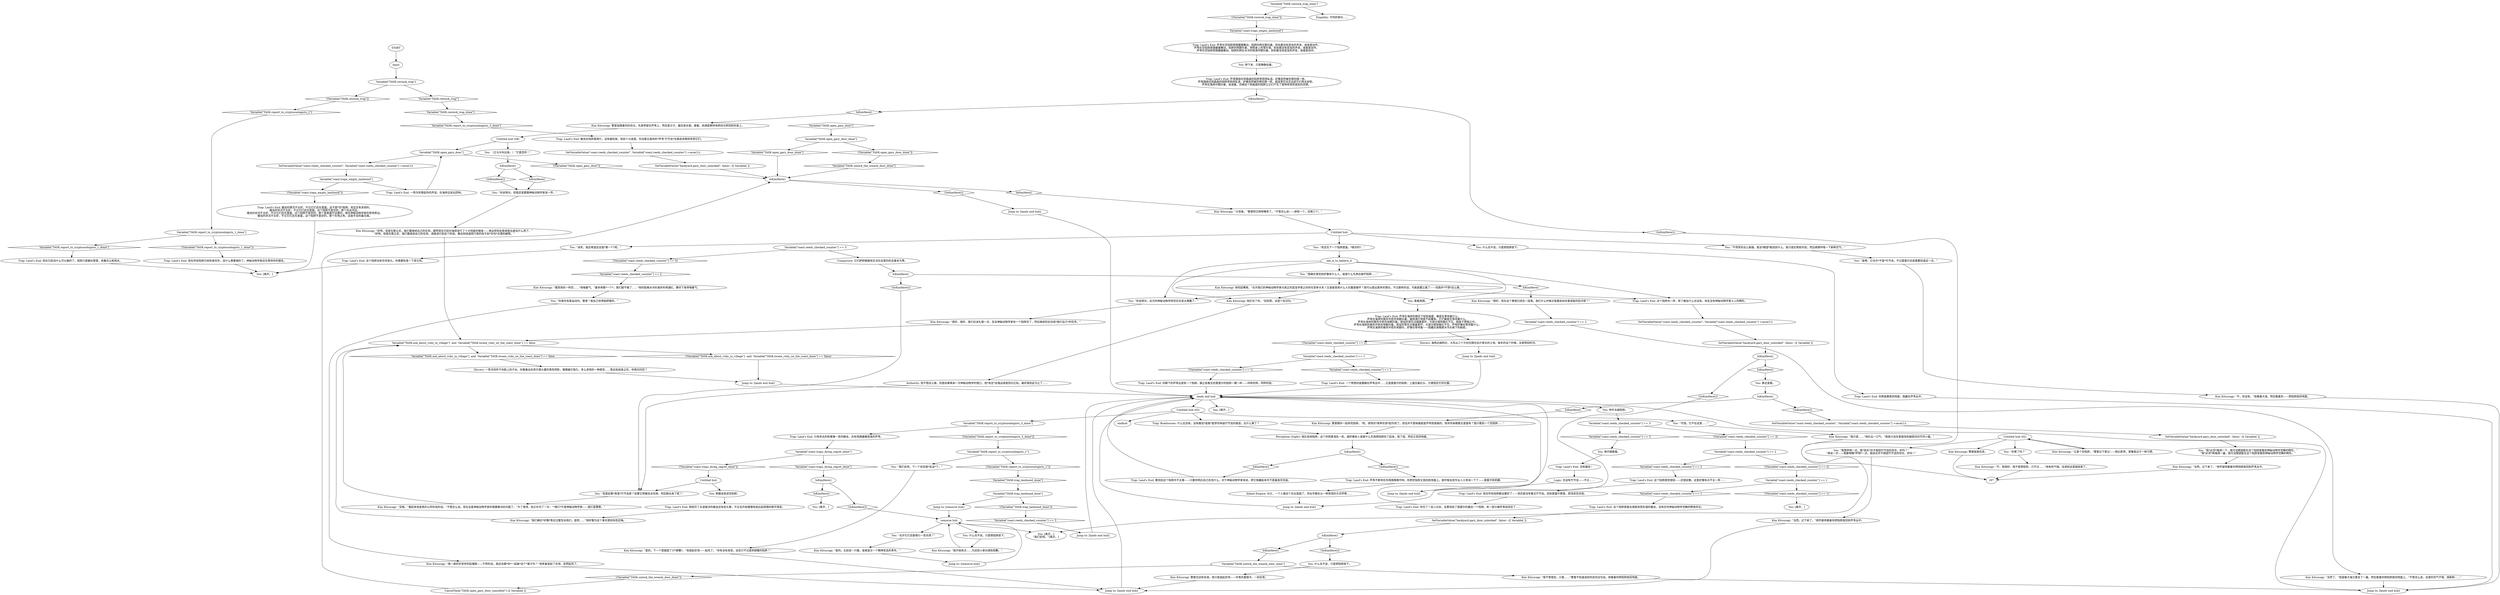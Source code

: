 # COAST ORB / reeds at lands end
# These reeds are in the north, at Land's End. The interactable reeds you can search when Morell tells you to check the phasmid traps. There are traps in these reeds.
# ==================================================
digraph G {
	  0 [label="START"];
	  1 [label="input"];
	  2 [label="Variable[\"TASK.restock_trap\"]"];
	  3 [label="Variable[\"TASK.restock_trap\"]", shape=diamond];
	  4 [label="!(Variable[\"TASK.restock_trap\"])", shape=diamond];
	  5 [label="IsKimHere()"];
	  6 [label="IsKimHere()", shape=diamond];
	  7 [label="!(IsKimHere())", shape=diamond];
	  8 [label="Kim Kitsuragi: “没错。”看起来他是真的认同你说的话。“不管怎么说，现在这是神秘动物学家的需要解决的问题了。”为了澄清，他又补充了一句：“*我们*不是神秘动物学家——我们是警察。”"];
	  9 [label="Kim Kitsuragi: 警督也没有言语。他只是竖起衣领——毕竟外面很冷，一如往常。"];
	  10 [label="Jump to: [lands end hub]"];
	  11 [label="Variable[\"coast.reeds_checked_counter\"] == 3"];
	  12 [label="Variable[\"coast.reeds_checked_counter\"] == 3", shape=diamond];
	  13 [label="!(Variable[\"coast.reeds_checked_counter\"] == 3)", shape=diamond];
	  14 [label="Kim Kitsuragi: “当然。记下来了。”他怀疑地看着你把陷阱放回到芦苇丛中。"];
	  15 [label="Logic: 也没有竹节虫——不过……"];
	  16 [label="Variable[\"coast.reeds_checked_counter\"] == 1"];
	  17 [label="Variable[\"coast.reeds_checked_counter\"] == 1", shape=diamond];
	  18 [label="!(Variable[\"coast.reeds_checked_counter\"] == 1)", shape=diamond];
	  19 [label="SetVariableValue(\"backyard.gary_door_unlocked\", false) --[[ Variable[ ]]"];
	  20 [label="IsKimHere()"];
	  21 [label="IsKimHere()", shape=diamond];
	  22 [label="!(IsKimHere())", shape=diamond];
	  23 [label="Kim Kitsuragi: “大惊喜。”警督阴沉地咧嘴笑了。“不管怎么说——排除一个，还剩三个。”"];
	  24 [label="You: “也许它们还能吸引一些东西？”"];
	  25 [label="Kim Kitsuragi: “是的。比如说一只猫，或者是又一个精神变态的青年。”"];
	  26 [label="Variable[\"TASK.open_gary_door_done\"]"];
	  27 [label="Variable[\"TASK.open_gary_door_done\"]", shape=diamond];
	  28 [label="!(Variable[\"TASK.open_gary_door_done\"])", shape=diamond];
	  29 [label="SetVariableValue(\"backyard.gary_door_unlocked\", false) --[[ Variable[ ]]"];
	  30 [label="Variable[\"coast.traps_dying_regret_done\"]"];
	  31 [label="Variable[\"coast.traps_dying_regret_done\"]", shape=diamond];
	  32 [label="!(Variable[\"coast.traps_dying_regret_done\"])", shape=diamond];
	  33 [label="Jump to: [lands end hub]"];
	  34 [label="Kim Kitsuragi: “好吧。但是在那之后，我们要继续自己的任务。既然现在已经对海岸进行了十分彻底的搜查——再这样到处跑来跑去就没什么用了。”\n“好吧。但是在那之后，我们要继续自己的任务。调查进行到这个阶段，像这样绕道而行真的找不到*任何*合理的解释。”"];
	  35 [label="Trap: Land's End: 芦苇不断地在你周围嘶嘶作响，你把空陷阱又放回到地面上。是时候去找专业人士咨询一下了——莫雷尔和莉娜。"];
	  36 [label="You: “我想声明一点，我*其实*并不相信竹节虫的存在，好吗？”\n“再说一次——我要明确*声明*一点，我其实并不相信竹节虫的存在，好吗？”"];
	  37 [label="Kim Kitsuragi: “我一直好好坚持早起慢跑——不然的话，我还会跟*你*一起破*这个*案子吗？”他笑着竖起了衣领，突然起风了。"];
	  38 [label="IsKimHere()"];
	  39 [label="IsKimHere()", shape=diamond];
	  40 [label="!(IsKimHere())", shape=diamond];
	  41 [label="SetVariableValue(\"backyard.gary_door_unlocked\", false) --[[ Variable[ ]]"];
	  42 [label="Variable[\"TASK.ask_about_ruby_in_village\"]  and  Variable[\"TASK.locate_ruby_on_the_coast_done\"] == false"];
	  43 [label="Variable[\"TASK.ask_about_ruby_in_village\"]  and  Variable[\"TASK.locate_ruby_on_the_coast_done\"] == false", shape=diamond];
	  44 [label="!(Variable[\"TASK.ask_about_ruby_in_village\"]  and  Variable[\"TASK.locate_ruby_on_the_coast_done\"] == false)", shape=diamond];
	  45 [label="You: [离开。]"];
	  46 [label="Kim Kitsuragi: 警督追随着你的目光，先是停留在芦苇上，然后是沙子，最后是水面。接着，他满是期待地把目光转回到你身上。"];
	  47 [label="Kim Kitsuragi: “是的。下一个里面困了只*螃蟹*。”他竖起衣领——起风了。“你有没有发现，这些只不过是抓螃蟹的陷阱？”"];
	  48 [label="Trap: Land's End: 一个熟悉的装置躺在芦苇丛中……又是莫雷尔的陷阱，上面压着石头，方便固定它的位置。"];
	  49 [label="CancelTask(\"TASK.open_gary_door_cancelled\")--[[ Variable[ ]]"];
	  50 [label="Trap: Land's End: 现在已经没什么可以做的了。陷阱只是躺在那里，收集灰尘和雨水。"];
	  51 [label="You: “肯定在下一个陷阱里面。*绝对的*。”"];
	  52 [label="You: “你说得对。这次的神秘动物学研究实在是太愚蠢了。”"];
	  53 [label="IsKimHere()"];
	  54 [label="IsKimHere()", shape=diamond];
	  55 [label="!(IsKimHere())", shape=diamond];
	  56 [label="Trap: Land's End: 没有蝗虫！"];
	  57 [label="lands end hub"];
	  58 [label="Kim Kitsuragi: 警督跟你一起研究陷阱。“呃，诱饵对*某种东西*起作用了。但也并不意味着就是芦苇怪兽做的。除非你亲眼看见里面有？我只看到一个空陷阱……”"];
	  59 [label="Trap: Land's End: 你脚下的芦苇丛里有一个陷阱。跟之前看见的莫雷尔的陷阱一模一样——同样的网，同样的线。"];
	  60 [label="SetVariableValue(\"coast.reeds_checked_counter\", Variable[\"coast.reeds_checked_counter\"] +once(1)) "];
	  61 [label="Kim Kitsuragi: 他咬起嘴唇。“也许我们的神秘动物学家与真正的昆虫学家之间存在竞争关系？又或者其他什么人在蓄意破坏？我可以提出更多的理论，不过那样的话，可能就要立案了——但我并*不想*这么做。”"];
	  62 [label="remorse hub"];
	  63 [label="Trap: Land's End: 芦苇围绕在阴森森的陷阱旁窃窃私语，好像突然被恐惧包围一样。\n芦苇围绕在阴森森的陷阱旁窃窃私语，好像突然被恐惧包围一样。就连雪花也无法给它们带去安慰。\n芦苇在落雨中颤抖着，低语着。仿佛这个阴森森的陷阱让它们产生了某种奇怪而诡异的恐惧。"];
	  64 [label="Kim Kitsuragi: “很好，很好。我们应该礼貌一点，告诉神秘动物学家有一个陷阱空了，然后继续回去完成*我们自己*的任务。”"];
	  65 [label="Untitled hub (02)"];
	  66 [label="Authority: 他不想这么做，但是如果再来一次神秘动物学的借口，他*肯定*会强迫调查回归正轨。最好就到此为止了……"];
	  67 [label="Variable[\"coast.reeds_checked_counter\"] == 1"];
	  68 [label="Variable[\"coast.reeds_checked_counter\"] == 1", shape=diamond];
	  69 [label="!(Variable[\"coast.reeds_checked_counter\"] == 1)", shape=diamond];
	  70 [label="Variable[\"TASK.report_to_cryptozoologists_1_done\"]"];
	  71 [label="Variable[\"TASK.report_to_cryptozoologists_1_done\"]", shape=diamond];
	  72 [label="!(Variable[\"TASK.report_to_cryptozoologists_1_done\"])", shape=diamond];
	  73 [label="Jump to: [lands end hub]"];
	  74 [label="You: “可惜，它不在这里……”"];
	  75 [label="Trap: Land's End: 芦苇在空陷阱周围缓缓舞动。陷阱的网在颤抖着。到处都没有昆虫的声音，或者是动作。\n芦苇在空陷阱周围缓缓舞动。陷阱的网颤抖着，想把身上的雪抖落。到处都没有昆虫的声音，或者是动作。\n芦苇在空陷阱周围缓缓舞动。陷阱的网在冰冷的雨滴中颤抖着。到处都没有昆虫的声音，或者是动作。"];
	  76 [label="Trap: Land's End: 蝗虫的情况不太好，不过它们还在里面。这不是*空*陷阱。肯定还有其他的。\n蝗虫的状况不太好，不过它们还在里面。这个陷阱不是空的。那个在运河边。\n蝗虫的状况不太好，不过它们还在里面。这个陷阱不是空的。那个是莫雷尔设置的，就在神秘动物学家的营地旁边。\n蝗虫的状况不太好，不过它们还在里面。这个陷阱不是空的。那个在地之角，这座半岛的最北端。"];
	  77 [label="You: “不用笑的这么勉强。我没*期望*能找到什么。我只是在帮助市民，然后顺便呼吸一下新鲜空气。”"];
	  78 [label="Trap: Land's End: 刚经历了长途跋涉的蝗虫还有些头晕，不过也开始慢慢地适应起周围的新环境来。"];
	  79 [label="You: 把蝗虫放进空陷阱。"];
	  80 [label="Shivers: 海角边缘附近，大风从三个方向包围住这片狭长的土地。每年的这个时候，总是特别的冷。"];
	  81 [label="You: “该死，我还希望这会是*第一*个呢。”"];
	  82 [label="Kim Kitsuragi: “很好。现在这个事情已经告一段落。我们什么时候才能看到凶杀案调查的启示呢？”"];
	  83 [label="Kim Kitsuragi: “当然。记下来了。”他怀疑地看着你把陷阱放回到芦苇丛中。"];
	  84 [label="Jump to: [lands end hub]"];
	  85 [label="Kim Kitsuragi: “不。我很好。我不是想抱怨，只不过……”他有些气喘。话语到这里就结束了。"];
	  86 [label="Untitled hub"];
	  87 [label="You: [离开。]\n“我们走吧。”[离开。]"];
	  88 [label="You: [离开。]"];
	  89 [label="IsKimHere()"];
	  90 [label="IsKimHere()", shape=diamond];
	  91 [label="!(IsKimHere())", shape=diamond];
	  92 [label="IsKimHere()"];
	  93 [label="IsKimHere()", shape=diamond];
	  94 [label="!(IsKimHere())", shape=diamond];
	  95 [label="Trap: Land's End: 现在所有陷阱已经检查完毕。没什么需要做的了。神秘动物学家还在等待你的报告。"];
	  96 [label="Jump to: [lands end hub]"];
	  97 [label="Shivers: 一阵冷风吹干你脸上的汗水，你看着远处菲尔德大厦的黑色阴影，慢慢被它吸引。多么奇怪的一种感觉……等这些结束之后，你再问问风？"];
	  98 [label="IsKimHere()"];
	  99 [label="IsKimHere()", shape=diamond];
	  100 [label="!(IsKimHere())", shape=diamond];
	  101 [label="Variable[\"coast.reeds_checked_counter\"] == 2"];
	  102 [label="Variable[\"coast.reeds_checked_counter\"] == 2", shape=diamond];
	  103 [label="!(Variable[\"coast.reeds_checked_counter\"] == 2)", shape=diamond];
	  104 [label="SetVariableValue(\"coast.reeds_checked_counter\", Variable[\"coast.reeds_checked_counter\"] +once(1)) "];
	  105 [label="Trap: Land's End: 你把装置放回地面，隐藏在芦苇丛中。"];
	  106 [label="Jump to: [lands end hub]"];
	  107 [label="You: “我确实感觉到好像有什么人，或者什么东西在破坏陷阱……”"];
	  108 [label="IsKimHere()"];
	  109 [label="IsKimHere()", shape=diamond];
	  110 [label="!(IsKimHere())", shape=diamond];
	  111 [label="You: （立马大叫出来。）“它是空的！”"];
	  112 [label="Trap: Land's End: 这个陷阱里面也满是惊慌失措的蝗虫，没有任何神秘动物学范畴的野兽存在。"];
	  113 [label="Jump to: [remorse hub]"];
	  114 [label="IsKimHere()"];
	  115 [label="IsKimHere()", shape=diamond];
	  116 [label="!(IsKimHere())", shape=diamond];
	  117 [label="You: 什么也不说，只是把陷阱放下。"];
	  118 [label="Trap: Land's End: 芦苇在海岸的微风下轻轻摇摆，像是在等待着什么。\n芦苇在海岸的微风中悲伤地颤抖着，被雨滴打得直不起腰来。它们像是在等待着什么。\n芦苇在海岸的微风中悲伤地颤抖着。斑驳的雪花点缀着茎杆，大部分很快融化不见，隐身于黑暗之中。\n芦苇在海岸的微风中悲伤地颤抖着。斑驳的雪花点缀着茎杆，大部分很快融化不见。芦苇好像在等待着什么。\n芦苇在海岸的微风中悲伤地颤抖，好像在等待着——隐藏在夜晚那冰冷长袍下的秘密。"];
	  119 [label="You: 伸手去碰陷阱。"];
	  120 [label="Perception (Sight): 相比其他陷阱，这个的网更凌乱一些。就好像有人或者什么东西把陷阱捡了起来，摇了摇，然后又丢回地面。"];
	  121 [label="Kim Kitsuragi: “我只是……”他吐出一口气。“很高兴没在里面找到被困住的可怜小猫。”"];
	  122 [label="Variable[\"TASK.restock_trap_done\"]"];
	  123 [label="Variable[\"TASK.restock_trap_done\"]", shape=diamond];
	  124 [label="!(Variable[\"TASK.restock_trap_done\"])", shape=diamond];
	  125 [label="Empathy: 可怜的家伙……"];
	  126 [label="Untitled hub"];
	  127 [label="You: 停下来，只是静静站着。"];
	  128 [label="You: 什么也不说，只是把陷阱放下。"];
	  129 [label="Trap: Boathouses: 什么也没有。没有蝗虫*或者*是伊苏林迪竹节虫的痕迹。出什么事了？"];
	  130 [label="SetVariableValue(\"coast.reeds_checked_counter\", Variable[\"coast.reeds_checked_counter\"] +once(1)) "];
	  131 [label="Trap: Land's End: 现在所有陷阱都设置好了——但还是没有看见竹节虫。回到莫雷尔那里，把消息告诉他。"];
	  132 [label="Variable[\"TASK.report_to_cryptozoologists_1\"]"];
	  133 [label="Variable[\"TASK.report_to_cryptozoologists_1\"]", shape=diamond];
	  134 [label="!(Variable[\"TASK.report_to_cryptozoologists_1\"])", shape=diamond];
	  135 [label="You: “我们走吧。下一个肯定就*走运*了。”"];
	  136 [label="Kim Kitsuragi: 警督挺直后背。"];
	  137 [label="Kim Kitsuragi: “我开始有点……为这些小家伙感到抱歉。”"];
	  138 [label="You: [离开。]"];
	  139 [label="You: “但是如果*真是*竹节虫呢？如果它把蝗虫全吃掉，然后跑出来了呢？”"];
	  140 [label="You: 看看周围。"];
	  141 [label="Untitled hub (02)"];
	  142 [label="You: “你喜欢有氧运动吗，警督？我自己觉得挺舒服的。”"];
	  143 [label="Kim Kitsuragi: “又是个空陷阱，”警督记下笔记——相比职责，更像是出于一种习惯。"];
	  144 [label="Variable[\"TASK.unlock_the_weasle_door_done\"]"];
	  145 [label="Variable[\"TASK.unlock_the_weasle_door_done\"]", shape=diamond];
	  146 [label="!(Variable[\"TASK.unlock_the_weasle_door_done\"])", shape=diamond];
	  147 [label="Kim Kitsuragi: “我不想冒犯，只是……”警督不知道该如何说完这句话。他看着你把陷阱放回地面。"];
	  148 [label="You: “是啊，它也许*不是*竹节虫，不过莫雷尔还是需要知道这一点。”"];
	  149 [label="Kim Kitsuragi: 他拦住了你。“别回答。这是个反问句。”"];
	  150 [label="Variable[\"coast.reeds_checked_counter\"] == 2"];
	  151 [label="Variable[\"coast.reeds_checked_counter\"] == 2", shape=diamond];
	  152 [label="!(Variable[\"coast.reeds_checked_counter\"] == 2)", shape=diamond];
	  153 [label="Kim Kitsuragi: “当然了，”他望着大海又重复了一遍，然后看着你把陷阱放回地面上。“不管怎么说，这里的空气不错，很新鲜……”"];
	  154 [label="see_it_to_believe_it"];
	  155 [label="Trap: Land's End: 要找到这个陷阱并不太难——只要你明白自己在找什么。对于神秘动物学家来说，把它隐藏起来可不是最高优先级。"];
	  156 [label="Kim Kitsuragi: “跟其他的一样空……”他喘着气。“最多再看*一个*，我们就不做了……”他的脸被冰冷的海风吹得通红，蹲伏下身体喘着气。"];
	  157 [label="You: 靠近查看。"];
	  158 [label="Variable[\"TASK.open_gary_door\"]"];
	  159 [label="Variable[\"TASK.open_gary_door\"]", shape=diamond];
	  160 [label="!(Variable[\"TASK.open_gary_door\"])", shape=diamond];
	  161 [label="SetVariableValue(\"coast.reeds_checked_counter\", Variable[\"coast.reeds_checked_counter\"] +once(1)) "];
	  162 [label="SetVariableValue(\"backyard.gary_door_unlocked\", false) --[[ Variable[ ]]"];
	  163 [label="Variable[\"coast.traps_empty_landsend\"]"];
	  164 [label="Variable[\"coast.traps_empty_landsend\"]", shape=diamond];
	  165 [label="!(Variable[\"coast.traps_empty_landsend\"])", shape=diamond];
	  166 [label="Trap: Land's End: 一阵冷风卷起你的声音，在海岸边发出回响。"];
	  167 [label="You: “你说得对。但我还是要跟神秘动物学家说一声。”"];
	  168 [label="Trap: Land's End: 这个陷阱也一样，除了蝗虫什么也没有。肯定没有神秘动物学意义上的畸形。"];
	  169 [label="Trap: Land's End: 这个陷阱感觉很轻——还很安静。这里好像有点不太一样……"];
	  170 [label="You: 再仔细看看。"];
	  171 [label="You: “我*必须*强调一下，我可没期望能在这个陷阱里看到神秘动物学范畴的畸形。”\n“我*必须*再强调一遍，我可没期望能在这个陷阱里看到神秘动物学范畴的畸形。”"];
	  172 [label="Variable[\"TASK.report_to_cryptozoologists_3_done\"]"];
	  173 [label="Variable[\"TASK.report_to_cryptozoologists_3_done\"]", shape=diamond];
	  174 [label="!(Variable[\"TASK.report_to_cryptozoologists_3_done\"])", shape=diamond];
	  175 [label="Trap: Land's End: 只有死去的和奄奄一息的蝗虫，还有周围缓缓摇曳的芦苇。"];
	  176 [label="Trap: Land's End: 蝗虫在陷阱里爬行，没有被吃掉，但却十分迷惑。你没看见食肉的*芦苇-竹节虫*在狼吞虎咽地享用它们。"];
	  177 [label="You: [离开。]"];
	  178 [label="Trap: Land's End: 你花了一会儿功夫，总算找到了莫雷尔的最后一个陷阱。有一部分被芦苇给挡住了……"];
	  179 [label="Jump to: [lands end hub]"];
	  180 [label="Inland Empire: 伙计，一个人做这个也太孤独了。风似乎都在以一种奇怪的方式呼啸……"];
	  181 [label="You: 什么也不说，只是把陷阱放下。"];
	  182 [label="You: “你累了吗？”"];
	  183 [label="endhub"];
	  184 [label="Variable[\"coast.reeds_checked_counter\"] == 3"];
	  185 [label="Variable[\"coast.reeds_checked_counter\"] == 3", shape=diamond];
	  186 [label="!(Variable[\"coast.reeds_checked_counter\"] == 3)", shape=diamond];
	  187 [label="Composure: 它们舒舒服服地生活在这里的机会基本为零。"];
	  188 [label="Kim Kitsuragi: “我们确实*好像*答应过要告诉他们，是吧……”他好像为这个事实感到有些后悔。"];
	  189 [label="Kim Kitsuragi: “不，你没有。”他看着大海，然后看着你——把陷阱放回地面。"];
	  190 [label="Trap: Land's End: 这个陷阱没有任何变化。你需要检查一下其它的。"];
	  191 [label="Variable[\"TASK.trap_landsend_done\"]"];
	  192 [label="Variable[\"TASK.trap_landsend_done\"]", shape=diamond];
	  193 [label="!(Variable[\"TASK.trap_landsend_done\"])", shape=diamond];
	  194 [label="Jump to: [remorse hub]"];
	  195 [label="Untitled hub (08)"];
	  196 [label="Jump to: [lands end hub]"];
	  0 -> 1
	  1 -> 2
	  2 -> 3
	  2 -> 4
	  3 -> 123
	  4 -> 133
	  5 -> 6
	  5 -> 7
	  6 -> 138
	  7 -> 62
	  8 -> 42
	  9 -> 84
	  10 -> 57
	  11 -> 12
	  11 -> 13
	  12 -> 170
	  13 -> 101
	  14 -> 84
	  15 -> 196
	  16 -> 17
	  16 -> 18
	  17 -> 112
	  18 -> 177
	  19 -> 114
	  20 -> 21
	  20 -> 22
	  21 -> 23
	  22 -> 33
	  23 -> 86
	  24 -> 25
	  25 -> 113
	  26 -> 27
	  26 -> 28
	  27 -> 20
	  28 -> 145
	  29 -> 20
	  30 -> 32
	  30 -> 31
	  31 -> 5
	  32 -> 126
	  33 -> 57
	  34 -> 42
	  35 -> 180
	  36 -> 14
	  37 -> 84
	  38 -> 40
	  38 -> 39
	  39 -> 144
	  40 -> 181
	  41 -> 171
	  42 -> 43
	  42 -> 44
	  43 -> 97
	  44 -> 106
	  46 -> 195
	  47 -> 84
	  48 -> 57
	  49 -> 20
	  50 -> 45
	  51 -> 154
	  52 -> 64
	  53 -> 54
	  53 -> 55
	  54 -> 167
	  55 -> 167
	  56 -> 15
	  57 -> 88
	  57 -> 141
	  57 -> 119
	  58 -> 120
	  59 -> 57
	  60 -> 19
	  61 -> 168
	  61 -> 140
	  61 -> 149
	  61 -> 52
	  62 -> 24
	  62 -> 128
	  62 -> 87
	  63 -> 108
	  64 -> 42
	  65 -> 136
	  65 -> 36
	  65 -> 182
	  65 -> 143
	  66 -> 139
	  67 -> 68
	  67 -> 69
	  68 -> 48
	  69 -> 59
	  70 -> 72
	  70 -> 71
	  71 -> 50
	  72 -> 95
	  73 -> 57
	  74 -> 121
	  75 -> 127
	  76 -> 45
	  77 -> 148
	  78 -> 188
	  79 -> 78
	  80 -> 73
	  81 -> 190
	  82 -> 150
	  83 -> 197
	  84 -> 57
	  85 -> 197
	  86 -> 81
	  86 -> 117
	  86 -> 51
	  86 -> 77
	  89 -> 90
	  89 -> 91
	  90 -> 58
	  91 -> 130
	  92 -> 93
	  92 -> 94
	  93 -> 155
	  94 -> 35
	  95 -> 45
	  96 -> 57
	  97 -> 106
	  98 -> 99
	  98 -> 100
	  99 -> 82
	  100 -> 139
	  101 -> 102
	  101 -> 103
	  102 -> 169
	  103 -> 16
	  104 -> 29
	  105 -> 96
	  106 -> 57
	  107 -> 61
	  108 -> 109
	  108 -> 110
	  109 -> 46
	  110 -> 87
	  111 -> 53
	  112 -> 162
	  113 -> 62
	  114 -> 115
	  114 -> 116
	  115 -> 157
	  116 -> 10
	  117 -> 105
	  118 -> 80
	  119 -> 11
	  120 -> 92
	  121 -> 197
	  122 -> 124
	  122 -> 125
	  123 -> 173
	  124 -> 164
	  126 -> 139
	  126 -> 79
	  127 -> 63
	  128 -> 137
	  129 -> 120
	  130 -> 41
	  131 -> 178
	  132 -> 134
	  132 -> 135
	  133 -> 70
	  134 -> 192
	  135 -> 47
	  136 -> 197
	  137 -> 62
	  139 -> 8
	  140 -> 118
	  141 -> 129
	  141 -> 74
	  141 -> 172
	  141 -> 183
	  142 -> 37
	  143 -> 65
	  144 -> 146
	  144 -> 147
	  145 -> 20
	  146 -> 49
	  147 -> 96
	  148 -> 189
	  149 -> 66
	  150 -> 152
	  150 -> 153
	  151 -> 156
	  152 -> 67
	  153 -> 96
	  154 -> 168
	  154 -> 107
	  154 -> 140
	  154 -> 52
	  154 -> 149
	  155 -> 57
	  156 -> 142
	  157 -> 89
	  158 -> 160
	  158 -> 161
	  159 -> 26
	  160 -> 20
	  161 -> 163
	  162 -> 38
	  163 -> 165
	  163 -> 166
	  164 -> 75
	  165 -> 76
	  166 -> 158
	  167 -> 34
	  168 -> 60
	  169 -> 131
	  170 -> 56
	  171 -> 83
	  172 -> 174
	  172 -> 175
	  173 -> 176
	  174 -> 132
	  175 -> 30
	  176 -> 104
	  178 -> 57
	  179 -> 57
	  180 -> 10
	  181 -> 9
	  182 -> 85
	  184 -> 186
	  184 -> 187
	  185 -> 179
	  186 -> 151
	  187 -> 98
	  188 -> 42
	  189 -> 96
	  190 -> 45
	  191 -> 193
	  191 -> 194
	  192 -> 191
	  193 -> 185
	  194 -> 62
	  195 -> 158
	  195 -> 111
	  196 -> 57
}

